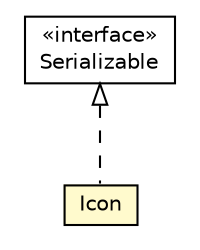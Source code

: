 #!/usr/local/bin/dot
#
# Class diagram 
# Generated by UMLGraph version R5_6-24-gf6e263 (http://www.umlgraph.org/)
#

digraph G {
	edge [fontname="Helvetica",fontsize=10,labelfontname="Helvetica",labelfontsize=10];
	node [fontname="Helvetica",fontsize=10,shape=plaintext];
	nodesep=0.25;
	ranksep=0.5;
	// org.universAAL.middleware.managers.deploy.uapp.model.AalUapp.App.MenuEntry.Icon
	c71418 [label=<<table title="org.universAAL.middleware.managers.deploy.uapp.model.AalUapp.App.MenuEntry.Icon" border="0" cellborder="1" cellspacing="0" cellpadding="2" port="p" bgcolor="lemonChiffon" href="./AalUapp.App.MenuEntry.Icon.html">
		<tr><td><table border="0" cellspacing="0" cellpadding="1">
<tr><td align="center" balign="center"> Icon </td></tr>
		</table></td></tr>
		</table>>, URL="./AalUapp.App.MenuEntry.Icon.html", fontname="Helvetica", fontcolor="black", fontsize=10.0];
	//org.universAAL.middleware.managers.deploy.uapp.model.AalUapp.App.MenuEntry.Icon implements java.io.Serializable
	c71911:p -> c71418:p [dir=back,arrowtail=empty,style=dashed];
	// java.io.Serializable
	c71911 [label=<<table title="java.io.Serializable" border="0" cellborder="1" cellspacing="0" cellpadding="2" port="p" href="http://java.sun.com/j2se/1.4.2/docs/api/java/io/Serializable.html">
		<tr><td><table border="0" cellspacing="0" cellpadding="1">
<tr><td align="center" balign="center"> &#171;interface&#187; </td></tr>
<tr><td align="center" balign="center"> Serializable </td></tr>
		</table></td></tr>
		</table>>, URL="http://java.sun.com/j2se/1.4.2/docs/api/java/io/Serializable.html", fontname="Helvetica", fontcolor="black", fontsize=10.0];
}

